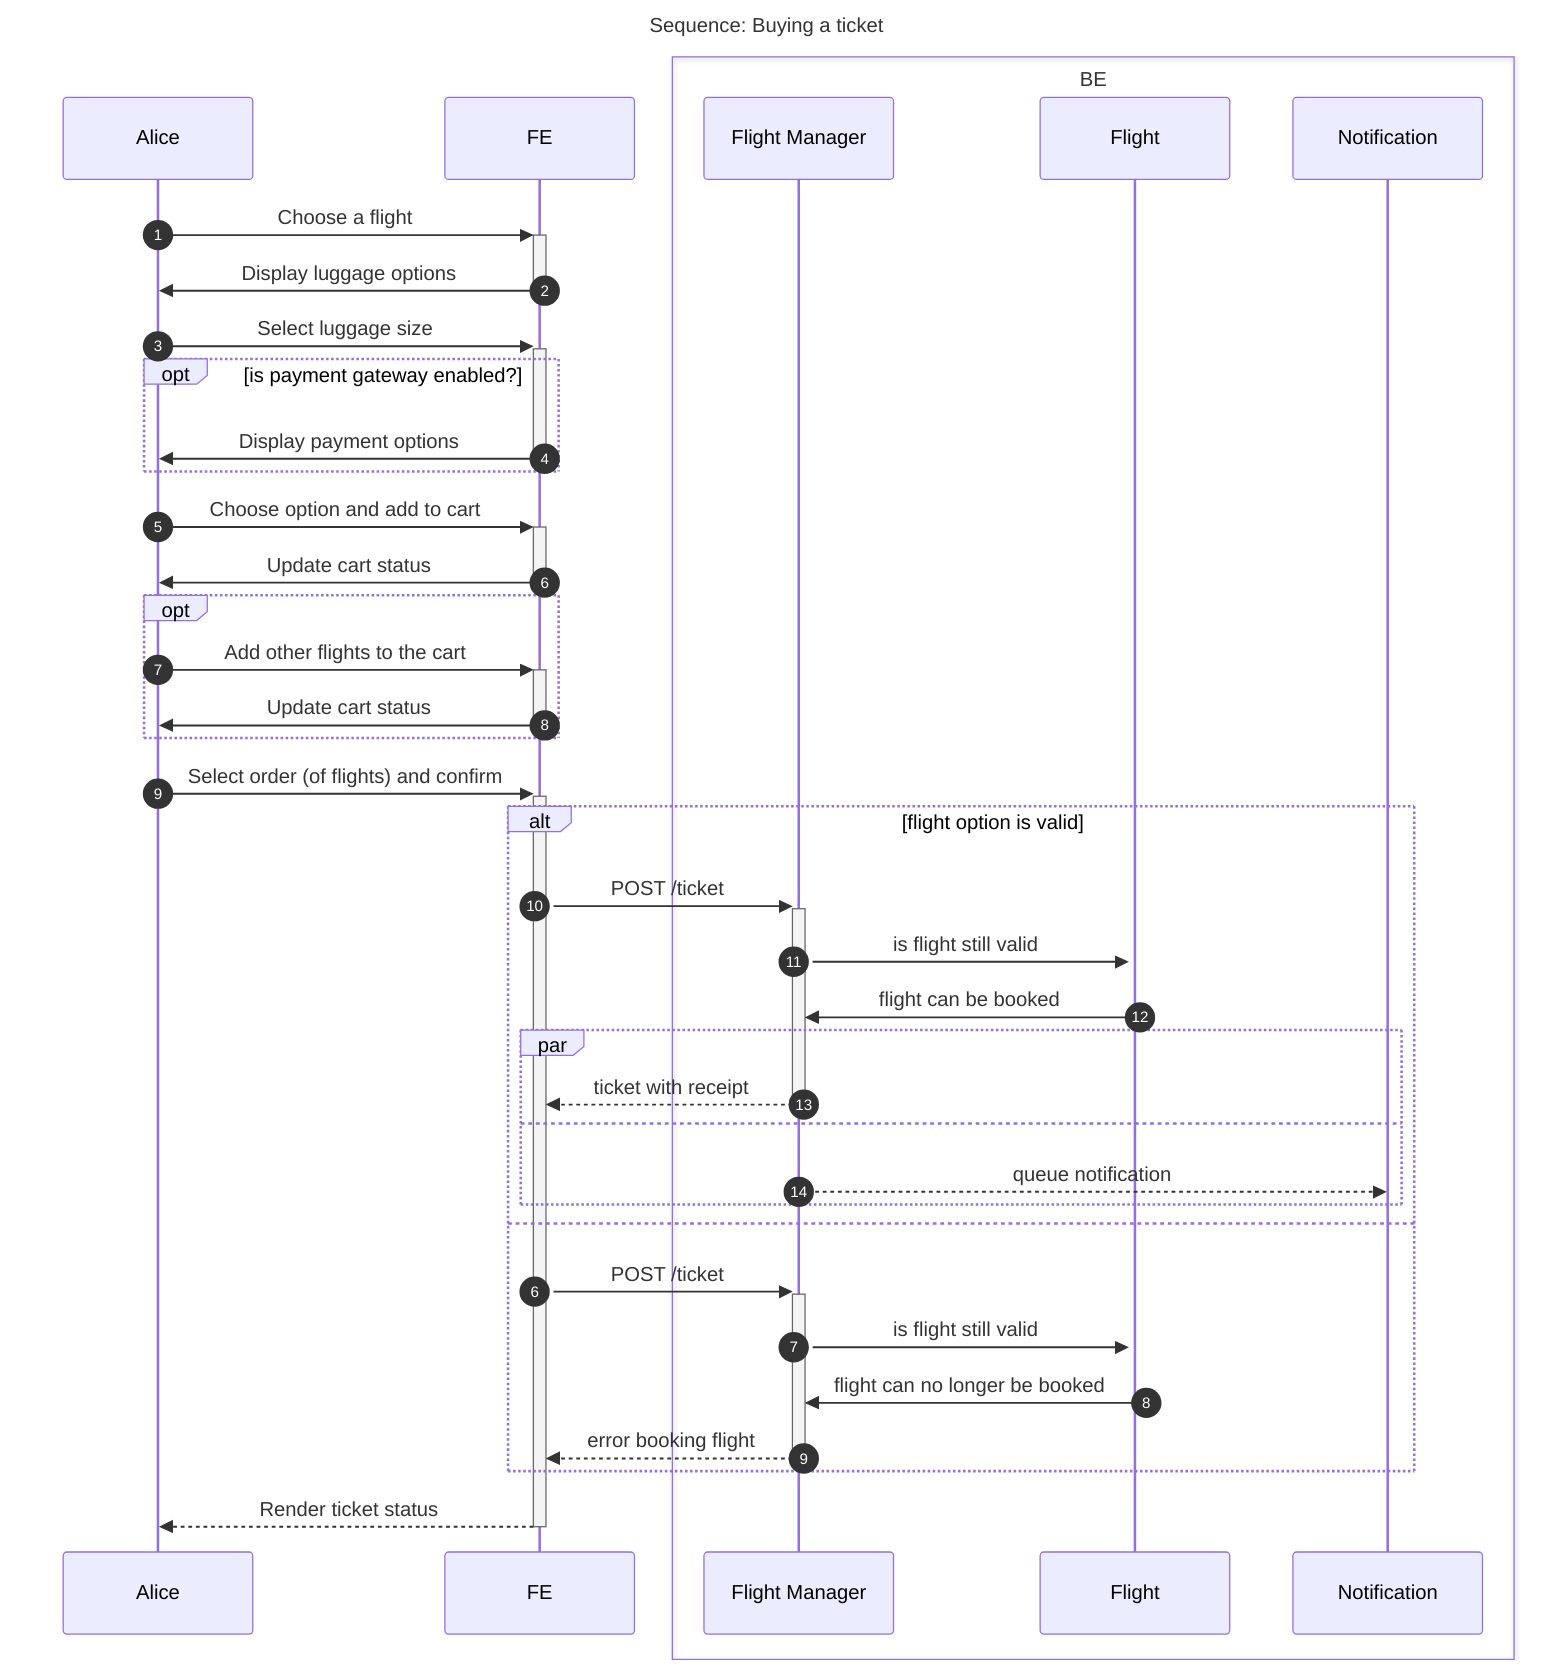 sequenceDiagram
    Title Sequence: Buying a ticket
    autonumber
    Alice->>+FE: Choose a flight
    FE->>-Alice: Display luggage options
    Alice->>+FE: Select luggage size
    opt is payment gateway enabled?
    FE->>-Alice: Display payment options
    end
    Alice->>+FE: Choose option and add to cart
    FE->>-Alice: Update cart status
    opt 
    Alice->>+FE: Add other flights to the cart
    FE->>-Alice: Update cart status
    end
    Alice->>+FE: Select order (of flights) and confirm
    autonumber off
    alt flight option is valid 
    autonumber
    FE->>+Flight Manager: POST /ticket
    Flight Manager->>+Flight: is flight still valid
    Flight->>Flight Manager: flight can be booked
    %% over here an interaction with a payment gateway would
    %% valid user payment details
    par 
    Flight Manager-->>-FE: ticket with receipt
    and
    Flight Manager-->>Notification: queue notification
    end
    else 
    autonumber 6
    FE->>+Flight Manager: POST /ticket
    Flight Manager->>+Flight: is flight still valid
    Flight->>Flight Manager: flight can no longer be booked
    Flight Manager-->>-FE: error booking flight
    end
    autonumber off
    FE-->>-Alice: Render ticket status
    box BE
    participant Flight Manager
    participant Flight
    participant Notification
    end